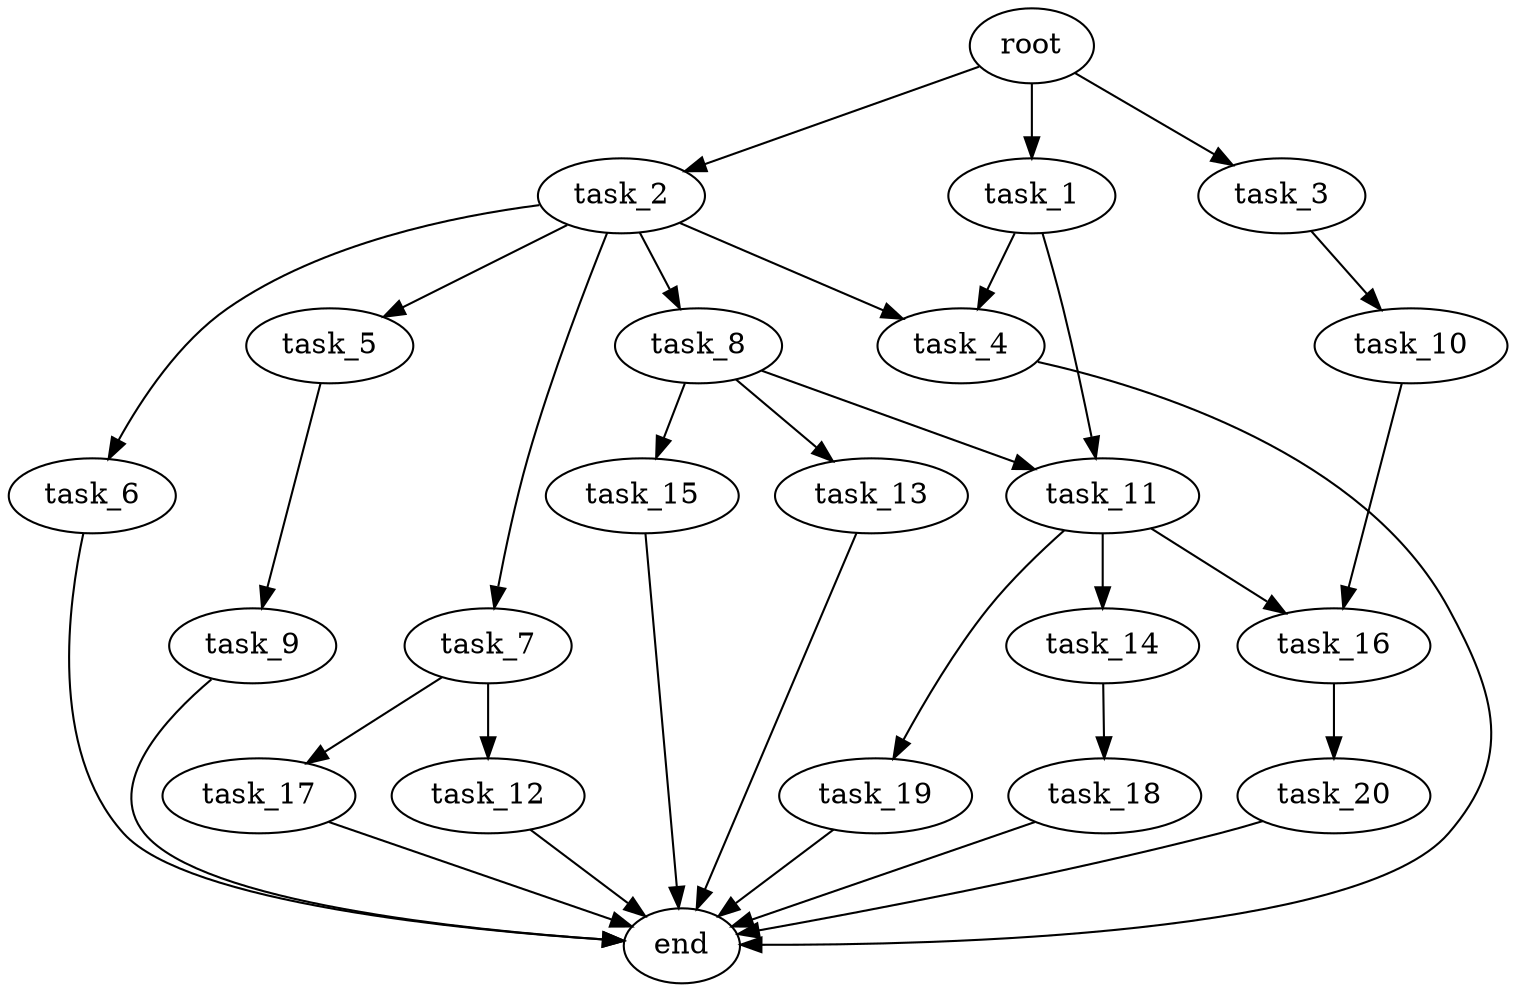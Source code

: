 digraph G {
  root [size="0.000000e+00"];
  task_1 [size="3.407030e+07"];
  task_2 [size="9.541599e+09"];
  task_3 [size="8.179949e+09"];
  task_4 [size="4.821181e+09"];
  task_5 [size="5.672872e+09"];
  task_6 [size="9.350487e+09"];
  task_7 [size="3.589824e+09"];
  task_8 [size="6.818676e+09"];
  task_9 [size="4.006747e+09"];
  task_10 [size="6.323093e+09"];
  task_11 [size="9.588280e+09"];
  task_12 [size="9.075791e+08"];
  task_13 [size="5.346728e+09"];
  task_14 [size="9.609294e+09"];
  task_15 [size="8.054874e+08"];
  task_16 [size="4.596934e+09"];
  task_17 [size="7.665314e+09"];
  task_18 [size="6.478278e+09"];
  task_19 [size="1.767006e+09"];
  task_20 [size="3.942725e+08"];
  end [size="0.000000e+00"];

  root -> task_1 [size="1.000000e-12"];
  root -> task_2 [size="1.000000e-12"];
  root -> task_3 [size="1.000000e-12"];
  task_1 -> task_4 [size="2.410591e+08"];
  task_1 -> task_11 [size="4.794140e+08"];
  task_2 -> task_4 [size="2.410591e+08"];
  task_2 -> task_5 [size="5.672872e+08"];
  task_2 -> task_6 [size="9.350487e+08"];
  task_2 -> task_7 [size="3.589824e+08"];
  task_2 -> task_8 [size="6.818676e+08"];
  task_3 -> task_10 [size="6.323093e+08"];
  task_4 -> end [size="1.000000e-12"];
  task_5 -> task_9 [size="4.006747e+08"];
  task_6 -> end [size="1.000000e-12"];
  task_7 -> task_12 [size="9.075791e+07"];
  task_7 -> task_17 [size="7.665314e+08"];
  task_8 -> task_11 [size="4.794140e+08"];
  task_8 -> task_13 [size="5.346728e+08"];
  task_8 -> task_15 [size="8.054874e+07"];
  task_9 -> end [size="1.000000e-12"];
  task_10 -> task_16 [size="2.298467e+08"];
  task_11 -> task_14 [size="9.609294e+08"];
  task_11 -> task_16 [size="2.298467e+08"];
  task_11 -> task_19 [size="1.767006e+08"];
  task_12 -> end [size="1.000000e-12"];
  task_13 -> end [size="1.000000e-12"];
  task_14 -> task_18 [size="6.478278e+08"];
  task_15 -> end [size="1.000000e-12"];
  task_16 -> task_20 [size="3.942725e+07"];
  task_17 -> end [size="1.000000e-12"];
  task_18 -> end [size="1.000000e-12"];
  task_19 -> end [size="1.000000e-12"];
  task_20 -> end [size="1.000000e-12"];
}
